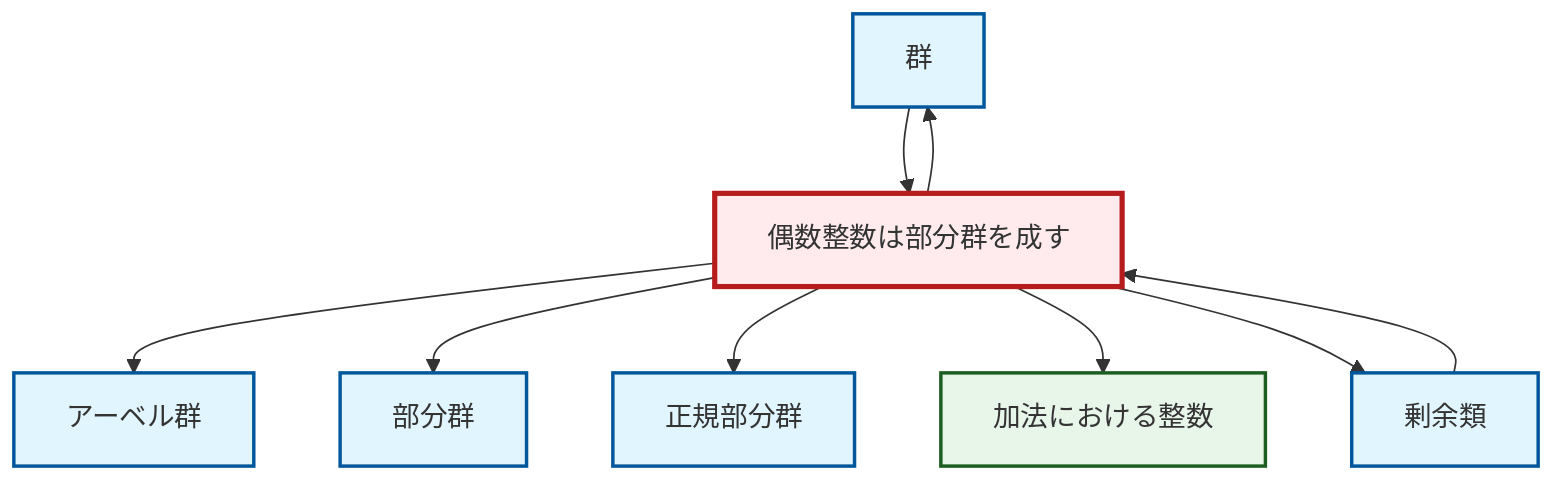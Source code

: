 graph TD
    classDef definition fill:#e1f5fe,stroke:#01579b,stroke-width:2px
    classDef theorem fill:#f3e5f5,stroke:#4a148c,stroke-width:2px
    classDef axiom fill:#fff3e0,stroke:#e65100,stroke-width:2px
    classDef example fill:#e8f5e9,stroke:#1b5e20,stroke-width:2px
    classDef current fill:#ffebee,stroke:#b71c1c,stroke-width:3px
    def-group["群"]:::definition
    def-normal-subgroup["正規部分群"]:::definition
    ex-integers-addition["加法における整数"]:::example
    ex-even-integers-subgroup["偶数整数は部分群を成す"]:::example
    def-abelian-group["アーベル群"]:::definition
    def-coset["剰余類"]:::definition
    def-subgroup["部分群"]:::definition
    ex-even-integers-subgroup --> def-abelian-group
    ex-even-integers-subgroup --> def-subgroup
    ex-even-integers-subgroup --> def-normal-subgroup
    def-group --> ex-even-integers-subgroup
    ex-even-integers-subgroup --> ex-integers-addition
    ex-even-integers-subgroup --> def-coset
    ex-even-integers-subgroup --> def-group
    def-coset --> ex-even-integers-subgroup
    class ex-even-integers-subgroup current